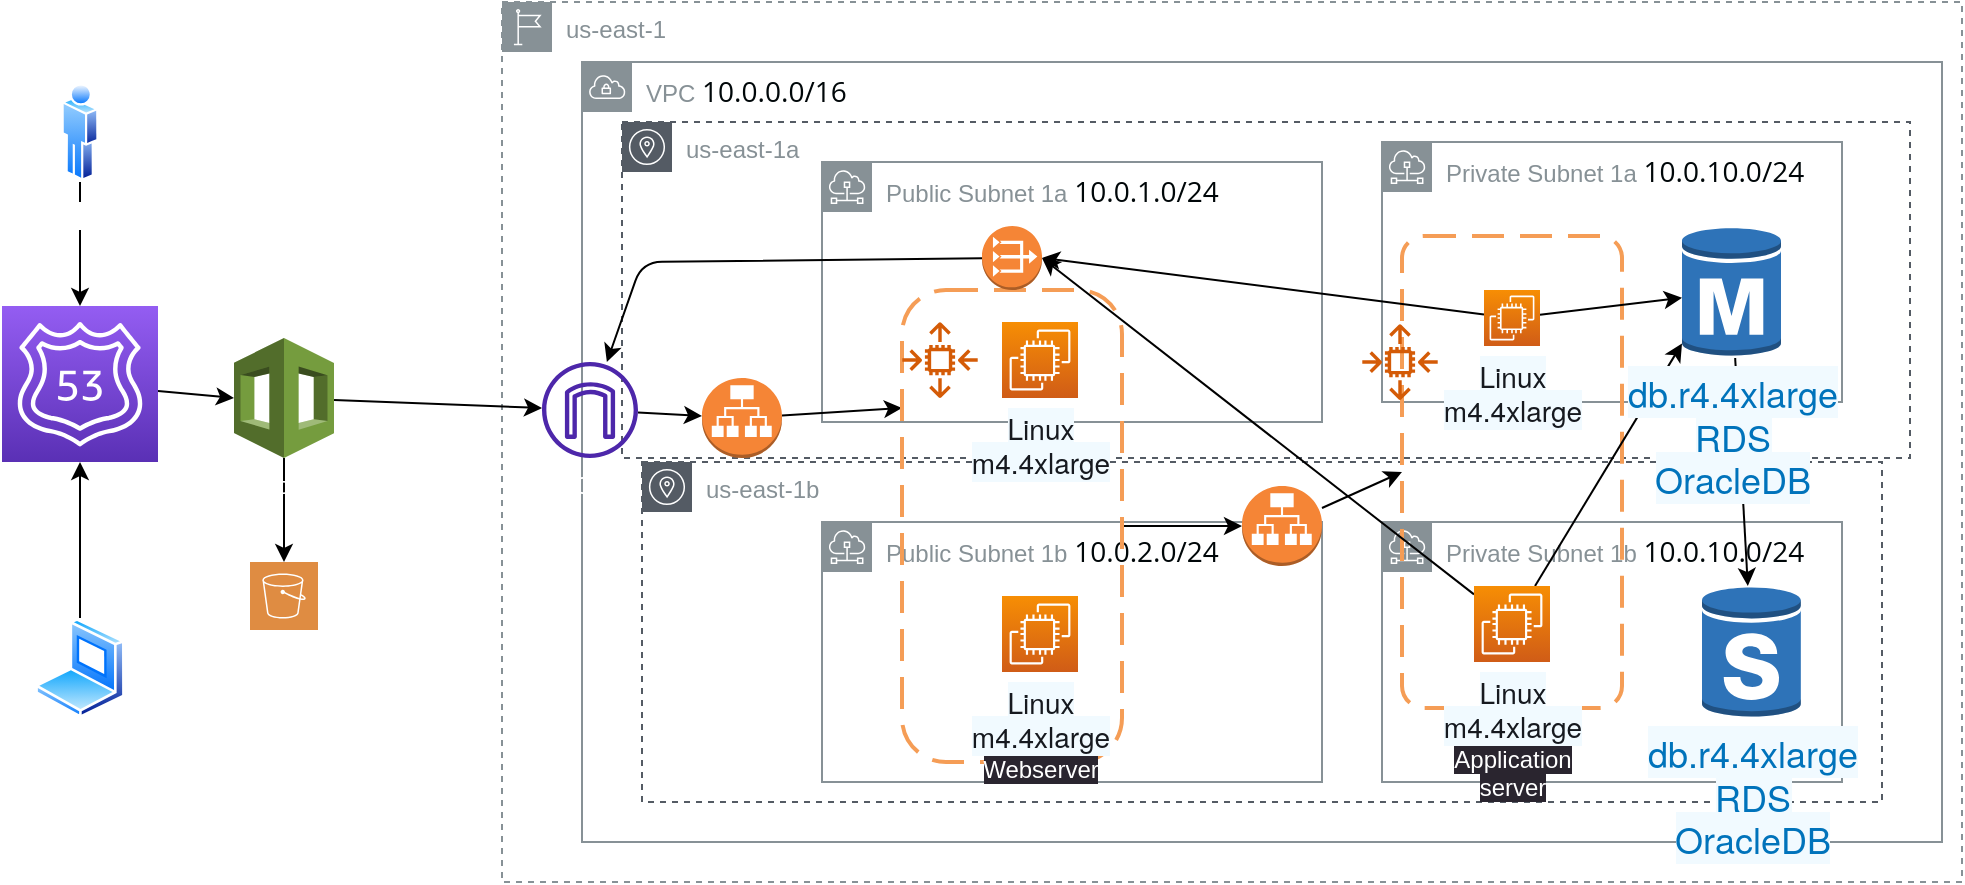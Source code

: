 <mxfile>
    <diagram id="ng4o1Q0GjPp3EpCTElgN" name="Page-1">
        <mxGraphModel dx="2066" dy="787" grid="1" gridSize="10" guides="1" tooltips="1" connect="1" arrows="1" fold="1" page="1" pageScale="1" pageWidth="850" pageHeight="1100" math="0" shadow="0">
            <root>
                <mxCell id="0"/>
                <mxCell id="1" parent="0"/>
                <mxCell id="6" value="us-east-1" style="sketch=0;outlineConnect=0;gradientColor=none;html=1;whiteSpace=wrap;fontSize=12;fontStyle=0;shape=mxgraph.aws4.group;grIcon=mxgraph.aws4.group_region;strokeColor=#879196;fillColor=none;verticalAlign=top;align=left;spacingLeft=30;fontColor=#879196;dashed=1;" parent="1" vertex="1">
                    <mxGeometry x="60" y="150" width="730" height="440" as="geometry"/>
                </mxCell>
                <mxCell id="3" value="VPC&amp;nbsp;&lt;span style=&quot;color: rgb(0, 7, 9); font-family: &amp;quot;Open Sans&amp;quot;, sans-serif; font-size: 14px; background-color: rgb(255, 255, 255);&quot;&gt;10.0.0.0/16&lt;/span&gt;" style="sketch=0;outlineConnect=0;gradientColor=none;html=1;whiteSpace=wrap;fontSize=12;fontStyle=0;shape=mxgraph.aws4.group;grIcon=mxgraph.aws4.group_vpc;strokeColor=#879196;fillColor=none;verticalAlign=top;align=left;spacingLeft=30;fontColor=#879196;dashed=0;" parent="1" vertex="1">
                    <mxGeometry x="100" y="180" width="680" height="390" as="geometry"/>
                </mxCell>
                <mxCell id="4" value="&lt;span style=&quot;color: rgb(135, 145, 150);&quot;&gt;us-east-1a&amp;nbsp;&lt;/span&gt;" style="sketch=0;outlineConnect=0;gradientColor=none;html=1;whiteSpace=wrap;fontSize=12;fontStyle=0;shape=mxgraph.aws4.group;grIcon=mxgraph.aws4.group_availability_zone;strokeColor=#545B64;fillColor=none;verticalAlign=top;align=left;spacingLeft=30;fontColor=#545B64;dashed=1;" parent="1" vertex="1">
                    <mxGeometry x="120" y="210" width="644" height="168" as="geometry"/>
                </mxCell>
                <mxCell id="5" value="&lt;span style=&quot;color: rgb(135, 145, 150);&quot;&gt;us-east-1b&amp;nbsp;&lt;/span&gt;" style="sketch=0;outlineConnect=0;gradientColor=none;html=1;whiteSpace=wrap;fontSize=12;fontStyle=0;shape=mxgraph.aws4.group;grIcon=mxgraph.aws4.group_availability_zone;strokeColor=#545B64;fillColor=none;verticalAlign=top;align=left;spacingLeft=30;fontColor=#545B64;dashed=1;" parent="1" vertex="1">
                    <mxGeometry x="130" y="380" width="620" height="170" as="geometry"/>
                </mxCell>
                <mxCell id="7" value="Private Subnet 1a&amp;nbsp;&lt;span style=&quot;color: rgb(0, 7, 9); font-family: &amp;quot;Open Sans&amp;quot;, sans-serif; font-size: 14px; background-color: rgb(255, 255, 255);&quot;&gt;10.0.10.0/24&lt;/span&gt;" style="sketch=0;outlineConnect=0;gradientColor=none;html=1;whiteSpace=wrap;fontSize=12;fontStyle=0;shape=mxgraph.aws4.group;grIcon=mxgraph.aws4.group_subnet;strokeColor=#879196;fillColor=none;verticalAlign=top;align=left;spacingLeft=30;fontColor=#879196;dashed=0;" parent="1" vertex="1">
                    <mxGeometry x="500" y="220" width="230" height="130" as="geometry"/>
                </mxCell>
                <mxCell id="8" value="Private Subnet 1b&amp;nbsp;&lt;span style=&quot;color: rgb(0, 7, 9); font-family: &amp;quot;Open Sans&amp;quot;, sans-serif; font-size: 14px; background-color: rgb(255, 255, 255);&quot;&gt;10.0.10.0/24&lt;/span&gt;" style="sketch=0;outlineConnect=0;gradientColor=none;html=1;whiteSpace=wrap;fontSize=12;fontStyle=0;shape=mxgraph.aws4.group;grIcon=mxgraph.aws4.group_subnet;strokeColor=#879196;fillColor=none;verticalAlign=top;align=left;spacingLeft=30;fontColor=#879196;dashed=0;" parent="1" vertex="1">
                    <mxGeometry x="500" y="410" width="230" height="130" as="geometry"/>
                </mxCell>
                <mxCell id="9" value="Public Subnet 1a&amp;nbsp;&lt;span style=&quot;color: rgb(0, 7, 9); font-family: &amp;quot;Open Sans&amp;quot;, sans-serif; font-size: 14px; background-color: rgb(255, 255, 255);&quot;&gt;10.0.1.0/24&lt;/span&gt;" style="sketch=0;outlineConnect=0;gradientColor=none;html=1;whiteSpace=wrap;fontSize=12;fontStyle=0;shape=mxgraph.aws4.group;grIcon=mxgraph.aws4.group_subnet;strokeColor=#879196;fillColor=none;verticalAlign=top;align=left;spacingLeft=30;fontColor=#879196;dashed=0;" parent="1" vertex="1">
                    <mxGeometry x="220" y="230" width="250" height="130" as="geometry"/>
                </mxCell>
                <mxCell id="10" value="Public Subnet 1b&amp;nbsp;&lt;span style=&quot;color: rgb(0, 7, 9); font-family: &amp;quot;Open Sans&amp;quot;, sans-serif; font-size: 14px; background-color: rgb(255, 255, 255);&quot;&gt;10.0.2.0/24&lt;/span&gt;" style="sketch=0;outlineConnect=0;gradientColor=none;html=1;whiteSpace=wrap;fontSize=12;fontStyle=0;shape=mxgraph.aws4.group;grIcon=mxgraph.aws4.group_subnet;strokeColor=#879196;fillColor=none;verticalAlign=top;align=left;spacingLeft=30;fontColor=#879196;dashed=0;" parent="1" vertex="1">
                    <mxGeometry x="220" y="410" width="250" height="130" as="geometry"/>
                </mxCell>
                <mxCell id="30" style="edgeStyle=none;html=1;fontColor=#FFFFFF;" parent="1" source="22" target="28" edge="1">
                    <mxGeometry relative="1" as="geometry"/>
                </mxCell>
                <mxCell id="23" value="" style="rounded=1;arcSize=10;dashed=1;strokeColor=#F59D56;fillColor=none;gradientColor=none;dashPattern=8 4;strokeWidth=2;fontColor=#FFFFFF;" parent="1" vertex="1">
                    <mxGeometry x="510" y="267" width="110" height="236" as="geometry"/>
                </mxCell>
                <mxCell id="31" style="edgeStyle=none;html=1;fontColor=#FFFFFF;" parent="1" source="25" target="14" edge="1">
                    <mxGeometry relative="1" as="geometry"/>
                </mxCell>
                <mxCell id="32" style="edgeStyle=none;html=1;fontColor=#FFFFFF;" parent="1" source="25" target="24" edge="1">
                    <mxGeometry relative="1" as="geometry"/>
                </mxCell>
                <mxCell id="27" style="edgeStyle=none;html=1;entryX=0;entryY=0.25;entryDx=0;entryDy=0;fontColor=#FFFFFF;" parent="1" source="26" target="22" edge="1">
                    <mxGeometry relative="1" as="geometry"/>
                </mxCell>
                <mxCell id="29" style="edgeStyle=none;html=1;entryX=0;entryY=0.5;entryDx=0;entryDy=0;fontColor=#FFFFFF;" parent="1" source="28" target="23" edge="1">
                    <mxGeometry relative="1" as="geometry"/>
                </mxCell>
                <mxCell id="39" style="edgeStyle=none;html=1;entryX=0.5;entryY=0;entryDx=0;entryDy=0;entryPerimeter=0;fontColor=#FFFFFF;" parent="1" source="33" target="35" edge="1">
                    <mxGeometry relative="1" as="geometry"/>
                </mxCell>
                <mxCell id="36" style="edgeStyle=none;html=1;entryX=0.5;entryY=1;entryDx=0;entryDy=0;entryPerimeter=0;fontColor=#FFFFFF;" parent="1" source="34" target="35" edge="1">
                    <mxGeometry relative="1" as="geometry"/>
                </mxCell>
                <mxCell id="40" style="edgeStyle=none;html=1;entryX=0;entryY=0.5;entryDx=0;entryDy=0;entryPerimeter=0;fontColor=#FFFFFF;" parent="1" source="35" target="25" edge="1">
                    <mxGeometry relative="1" as="geometry"/>
                </mxCell>
                <mxCell id="22" value="" style="rounded=1;arcSize=20;dashed=1;strokeColor=#F59D56;fillColor=none;gradientColor=none;dashPattern=8 4;strokeWidth=2;fontColor=#FFFFFF;" parent="1" vertex="1">
                    <mxGeometry x="260" y="294" width="110" height="236" as="geometry"/>
                </mxCell>
                <mxCell id="42" style="edgeStyle=none;html=1;fontColor=#FFFFFF;" parent="1" source="13" target="14" edge="1">
                    <mxGeometry relative="1" as="geometry">
                        <Array as="points">
                            <mxPoint x="130" y="280"/>
                        </Array>
                    </mxGeometry>
                </mxCell>
                <mxCell id="43" style="edgeStyle=none;html=1;fontColor=#FFFFFF;" parent="1" source="14" target="26" edge="1">
                    <mxGeometry relative="1" as="geometry"/>
                </mxCell>
                <mxCell id="44" style="edgeStyle=none;html=1;entryX=1;entryY=0.5;entryDx=0;entryDy=0;entryPerimeter=0;fontColor=#FFFFFF;" parent="1" source="20" target="13" edge="1">
                    <mxGeometry relative="1" as="geometry"/>
                </mxCell>
                <mxCell id="45" style="edgeStyle=none;html=1;entryX=1;entryY=0.5;entryDx=0;entryDy=0;entryPerimeter=0;fontColor=#FFFFFF;" parent="1" source="19" target="13" edge="1">
                    <mxGeometry relative="1" as="geometry"/>
                </mxCell>
                <mxCell id="46" style="edgeStyle=none;html=1;fontColor=#FFFFFF;" parent="1" source="19" target="11" edge="1">
                    <mxGeometry relative="1" as="geometry"/>
                </mxCell>
                <mxCell id="47" style="edgeStyle=none;html=1;entryX=0;entryY=0.89;entryDx=0;entryDy=0;entryPerimeter=0;fontColor=#FFFFFF;" parent="1" source="20" target="11" edge="1">
                    <mxGeometry relative="1" as="geometry"/>
                </mxCell>
                <mxCell id="48" style="edgeStyle=none;html=1;fontColor=#FFFFFF;" parent="1" source="11" target="12" edge="1">
                    <mxGeometry relative="1" as="geometry"/>
                </mxCell>
                <mxCell id="41" value="compute" parent="0"/>
                <mxCell id="28" value="" style="outlineConnect=0;dashed=0;verticalLabelPosition=bottom;verticalAlign=top;align=center;html=1;shape=mxgraph.aws3.application_load_balancer;fillColor=#F58536;gradientColor=none;fontColor=#FFFFFF;" parent="41" vertex="1">
                    <mxGeometry x="430" y="392" width="40" height="40" as="geometry"/>
                </mxCell>
                <mxCell id="26" value="" style="outlineConnect=0;dashed=0;verticalLabelPosition=bottom;verticalAlign=top;align=center;html=1;shape=mxgraph.aws3.application_load_balancer;fillColor=#F58536;gradientColor=none;fontColor=#FFFFFF;" parent="41" vertex="1">
                    <mxGeometry x="160" y="338" width="40" height="40" as="geometry"/>
                </mxCell>
                <mxCell id="25" value="CloudFormation" style="outlineConnect=0;dashed=0;verticalLabelPosition=bottom;verticalAlign=top;align=center;html=1;shape=mxgraph.aws3.cloudformation;fillColor=#759C3E;gradientColor=none;fontColor=#FFFFFF;" parent="41" vertex="1">
                    <mxGeometry x="-74" y="318" width="50" height="60" as="geometry"/>
                </mxCell>
                <mxCell id="24" value="S3" style="sketch=0;pointerEvents=1;shadow=0;dashed=0;html=1;strokeColor=none;fillColor=#DF8C42;labelPosition=center;verticalLabelPosition=bottom;verticalAlign=top;align=center;outlineConnect=0;shape=mxgraph.veeam2.aws_s3;fontColor=#FFFFFF;" parent="41" vertex="1">
                    <mxGeometry x="-66" y="430" width="34" height="34" as="geometry"/>
                </mxCell>
                <mxCell id="35" value="" style="sketch=0;points=[[0,0,0],[0.25,0,0],[0.5,0,0],[0.75,0,0],[1,0,0],[0,1,0],[0.25,1,0],[0.5,1,0],[0.75,1,0],[1,1,0],[0,0.25,0],[0,0.5,0],[0,0.75,0],[1,0.25,0],[1,0.5,0],[1,0.75,0]];outlineConnect=0;fontColor=#232F3E;gradientColor=#945DF2;gradientDirection=north;fillColor=#5A30B5;strokeColor=#ffffff;dashed=0;verticalLabelPosition=bottom;verticalAlign=top;align=center;html=1;fontSize=12;fontStyle=0;aspect=fixed;shape=mxgraph.aws4.resourceIcon;resIcon=mxgraph.aws4.route_53;" parent="41" vertex="1">
                    <mxGeometry x="-190" y="302" width="78" height="78" as="geometry"/>
                </mxCell>
                <mxCell id="34" value="CLIENT" style="aspect=fixed;perimeter=ellipsePerimeter;html=1;align=center;shadow=0;dashed=0;spacingTop=3;image;image=img/lib/active_directory/laptop_client.svg;fontColor=#FFFFFF;" parent="41" vertex="1">
                    <mxGeometry x="-173.5" y="458" width="45" height="50" as="geometry"/>
                </mxCell>
                <mxCell id="33" value="USER" style="aspect=fixed;perimeter=ellipsePerimeter;html=1;align=center;shadow=0;dashed=0;spacingTop=3;image;image=img/lib/active_directory/user.svg;fontColor=#FFFFFF;" parent="41" vertex="1">
                    <mxGeometry x="-160.25" y="190" width="18.5" height="50" as="geometry"/>
                </mxCell>
                <mxCell id="14" value="&lt;font color=&quot;#ffffff&quot;&gt;IGW&lt;/font&gt;" style="sketch=0;outlineConnect=0;fontColor=#232F3E;gradientColor=none;fillColor=#4D27AA;strokeColor=none;dashed=0;verticalLabelPosition=bottom;verticalAlign=top;align=center;html=1;fontSize=12;fontStyle=0;aspect=fixed;pointerEvents=1;shape=mxgraph.aws4.internet_gateway;" parent="41" vertex="1">
                    <mxGeometry x="80" y="330" width="48" height="48" as="geometry"/>
                </mxCell>
                <mxCell id="11" value="&lt;span style=&quot;color: rgb(0, 115, 187); font-family: &amp;quot;Amazon Ember&amp;quot;, &amp;quot;Helvetica Neue&amp;quot;, Roboto, Arial, sans-serif; font-size: 18px; text-align: left; background-color: rgb(241, 250, 255);&quot;&gt;db.r4.4xlarge&lt;br&gt;RDS&lt;br&gt;OracleDB&lt;br&gt;&lt;/span&gt;" style="outlineConnect=0;dashed=0;verticalLabelPosition=bottom;verticalAlign=top;align=center;html=1;shape=mxgraph.aws3.rds_db_instance;fillColor=#2E73B8;gradientColor=none;" parent="41" vertex="1">
                    <mxGeometry x="650" y="262" width="49.5" height="66" as="geometry"/>
                </mxCell>
                <mxCell id="12" value="&lt;span style=&quot;color: rgb(0, 115, 187); font-family: &amp;quot;Amazon Ember&amp;quot;, &amp;quot;Helvetica Neue&amp;quot;, Roboto, Arial, sans-serif; font-size: 18px; text-align: left; background-color: rgb(241, 250, 255);&quot;&gt;db.r4.4xlarge&lt;/span&gt;&lt;br style=&quot;color: rgb(0, 115, 187); font-family: &amp;quot;Amazon Ember&amp;quot;, &amp;quot;Helvetica Neue&amp;quot;, Roboto, Arial, sans-serif; font-size: 18px; text-align: left;&quot;&gt;&lt;span style=&quot;color: rgb(0, 115, 187); font-family: &amp;quot;Amazon Ember&amp;quot;, &amp;quot;Helvetica Neue&amp;quot;, Roboto, Arial, sans-serif; font-size: 18px; text-align: left; background-color: rgb(241, 250, 255);&quot;&gt;RDS&lt;br&gt;OracleDB&lt;/span&gt;" style="outlineConnect=0;dashed=0;verticalLabelPosition=bottom;verticalAlign=top;align=center;html=1;shape=mxgraph.aws3.rds_db_instance_standby_multi_az;fillColor=#2E73B8;gradientColor=none;" parent="41" vertex="1">
                    <mxGeometry x="660" y="442" width="49.5" height="66" as="geometry"/>
                </mxCell>
                <mxCell id="13" value="" style="outlineConnect=0;dashed=0;verticalLabelPosition=bottom;verticalAlign=top;align=center;html=1;shape=mxgraph.aws3.vpc_nat_gateway;fillColor=#F58536;gradientColor=none;" parent="41" vertex="1">
                    <mxGeometry x="300" y="262" width="30" height="32" as="geometry"/>
                </mxCell>
                <mxCell id="17" value="&lt;span style=&quot;color: rgb(255, 255, 255); font-family: Helvetica; font-size: 12px; font-style: normal; font-variant-ligatures: normal; font-variant-caps: normal; font-weight: 400; letter-spacing: normal; orphans: 2; text-align: center; text-indent: 0px; text-transform: none; widows: 2; word-spacing: 0px; -webkit-text-stroke-width: 0px; background-color: rgb(42, 37, 47); text-decoration-thickness: initial; text-decoration-style: initial; text-decoration-color: initial; float: none; display: inline !important;&quot;&gt;&lt;span style=&quot;color: rgb(22, 25, 31); font-family: &amp;quot;Amazon Ember&amp;quot;, &amp;quot;Helvetica Neue&amp;quot;, Roboto, Arial, sans-serif; font-size: 14px; text-align: left; background-color: rgb(241, 250, 255);&quot;&gt;Linux&lt;/span&gt;&lt;br style=&quot;color: rgb(22, 25, 31); font-family: &amp;quot;Amazon Ember&amp;quot;, &amp;quot;Helvetica Neue&amp;quot;, Roboto, Arial, sans-serif; font-size: 14px; text-align: left;&quot;&gt;&lt;span style=&quot;color: rgb(22, 25, 31); font-family: &amp;quot;Amazon Ember&amp;quot;, &amp;quot;Helvetica Neue&amp;quot;, Roboto, Arial, sans-serif; font-size: 14px; text-align: left; background-color: rgb(241, 250, 255);&quot;&gt;m4.4xlarge&lt;br&gt;&lt;/span&gt;Webserver&lt;/span&gt;" style="sketch=0;points=[[0,0,0],[0.25,0,0],[0.5,0,0],[0.75,0,0],[1,0,0],[0,1,0],[0.25,1,0],[0.5,1,0],[0.75,1,0],[1,1,0],[0,0.25,0],[0,0.5,0],[0,0.75,0],[1,0.25,0],[1,0.5,0],[1,0.75,0]];outlineConnect=0;fontColor=#232F3E;gradientColor=#F78E04;gradientDirection=north;fillColor=#D05C17;strokeColor=#ffffff;dashed=0;verticalLabelPosition=bottom;verticalAlign=top;align=center;html=1;fontSize=12;fontStyle=0;aspect=fixed;shape=mxgraph.aws4.resourceIcon;resIcon=mxgraph.aws4.ec2;" parent="41" vertex="1">
                    <mxGeometry x="310" y="447" width="38" height="38" as="geometry"/>
                </mxCell>
                <mxCell id="16" value="&lt;span style=&quot;color: rgb(22, 25, 31); font-family: &amp;quot;Amazon Ember&amp;quot;, &amp;quot;Helvetica Neue&amp;quot;, Roboto, Arial, sans-serif; font-size: 14px; text-align: left; background-color: rgb(241, 250, 255);&quot;&gt;Linux&lt;br&gt;m4.4xlarge&lt;/span&gt;&lt;font color=&quot;#ffffff&quot;&gt;&lt;br&gt;Webserver&lt;/font&gt;" style="sketch=0;points=[[0,0,0],[0.25,0,0],[0.5,0,0],[0.75,0,0],[1,0,0],[0,1,0],[0.25,1,0],[0.5,1,0],[0.75,1,0],[1,1,0],[0,0.25,0],[0,0.5,0],[0,0.75,0],[1,0.25,0],[1,0.5,0],[1,0.75,0]];outlineConnect=0;fontColor=#232F3E;gradientColor=#F78E04;gradientDirection=north;fillColor=#D05C17;strokeColor=#ffffff;dashed=0;verticalLabelPosition=bottom;verticalAlign=top;align=center;html=1;fontSize=12;fontStyle=0;aspect=fixed;shape=mxgraph.aws4.resourceIcon;resIcon=mxgraph.aws4.ec2;" parent="41" vertex="1">
                    <mxGeometry x="310" y="310" width="38" height="38" as="geometry"/>
                </mxCell>
                <mxCell id="15" value="" style="sketch=0;outlineConnect=0;fontColor=#232F3E;gradientColor=none;fillColor=#D45B07;strokeColor=none;dashed=0;verticalLabelPosition=bottom;verticalAlign=top;align=center;html=1;fontSize=12;fontStyle=0;aspect=fixed;pointerEvents=1;shape=mxgraph.aws4.auto_scaling2;" parent="41" vertex="1">
                    <mxGeometry x="260" y="310" width="38" height="38" as="geometry"/>
                </mxCell>
                <mxCell id="18" value="" style="sketch=0;outlineConnect=0;fontColor=#232F3E;gradientColor=none;fillColor=#D45B07;strokeColor=none;dashed=0;verticalLabelPosition=bottom;verticalAlign=top;align=center;html=1;fontSize=12;fontStyle=0;aspect=fixed;pointerEvents=1;shape=mxgraph.aws4.auto_scaling2;" parent="41" vertex="1">
                    <mxGeometry x="490" y="311" width="38" height="38" as="geometry"/>
                </mxCell>
                <mxCell id="19" value="&lt;span style=&quot;color: rgb(22, 25, 31); font-family: &amp;quot;Amazon Ember&amp;quot;, &amp;quot;Helvetica Neue&amp;quot;, Roboto, Arial, sans-serif; font-size: 14px; text-align: left; background-color: rgb(241, 250, 255);&quot;&gt;Linux&lt;/span&gt;&lt;br style=&quot;color: rgb(22, 25, 31); font-family: &amp;quot;Amazon Ember&amp;quot;, &amp;quot;Helvetica Neue&amp;quot;, Roboto, Arial, sans-serif; font-size: 14px; text-align: left;&quot;&gt;&lt;span style=&quot;color: rgb(22, 25, 31); font-family: &amp;quot;Amazon Ember&amp;quot;, &amp;quot;Helvetica Neue&amp;quot;, Roboto, Arial, sans-serif; font-size: 14px; text-align: left; background-color: rgb(241, 250, 255);&quot;&gt;m4.4xlarge&lt;br&gt;&lt;/span&gt;&lt;font color=&quot;#ffffff&quot;&gt;Application&lt;br&gt;server&lt;/font&gt;" style="sketch=0;points=[[0,0,0],[0.25,0,0],[0.5,0,0],[0.75,0,0],[1,0,0],[0,1,0],[0.25,1,0],[0.5,1,0],[0.75,1,0],[1,1,0],[0,0.25,0],[0,0.5,0],[0,0.75,0],[1,0.25,0],[1,0.5,0],[1,0.75,0]];outlineConnect=0;fontColor=#232F3E;gradientColor=#F78E04;gradientDirection=north;fillColor=#D05C17;strokeColor=#ffffff;dashed=0;verticalLabelPosition=bottom;verticalAlign=top;align=center;html=1;fontSize=12;fontStyle=0;aspect=fixed;shape=mxgraph.aws4.resourceIcon;resIcon=mxgraph.aws4.ec2;" parent="41" vertex="1">
                    <mxGeometry x="551" y="294" width="28" height="28" as="geometry"/>
                </mxCell>
                <mxCell id="20" value="&lt;span style=&quot;color: rgb(255, 255, 255); font-family: Helvetica; font-size: 12px; font-style: normal; font-variant-ligatures: normal; font-variant-caps: normal; font-weight: 400; letter-spacing: normal; orphans: 2; text-align: center; text-indent: 0px; text-transform: none; widows: 2; word-spacing: 0px; -webkit-text-stroke-width: 0px; background-color: rgb(42, 37, 47); text-decoration-thickness: initial; text-decoration-style: initial; text-decoration-color: initial; float: none; display: inline !important;&quot;&gt;&lt;span style=&quot;color: rgb(22, 25, 31); font-family: &amp;quot;Amazon Ember&amp;quot;, &amp;quot;Helvetica Neue&amp;quot;, Roboto, Arial, sans-serif; font-size: 14px; text-align: left; background-color: rgb(241, 250, 255);&quot;&gt;Linux&lt;/span&gt;&lt;br style=&quot;color: rgb(22, 25, 31); font-family: &amp;quot;Amazon Ember&amp;quot;, &amp;quot;Helvetica Neue&amp;quot;, Roboto, Arial, sans-serif; font-size: 14px; text-align: left;&quot;&gt;&lt;span style=&quot;color: rgb(22, 25, 31); font-family: &amp;quot;Amazon Ember&amp;quot;, &amp;quot;Helvetica Neue&amp;quot;, Roboto, Arial, sans-serif; font-size: 14px; text-align: left; background-color: rgb(241, 250, 255);&quot;&gt;m4.4xlarge&lt;br&gt;&lt;/span&gt;Application&lt;/span&gt;&lt;br style=&quot;border-color: rgb(0, 0, 0); color: rgb(255, 255, 255); font-family: Helvetica; font-size: 12px; font-style: normal; font-variant-ligatures: normal; font-variant-caps: normal; font-weight: 400; letter-spacing: normal; orphans: 2; text-align: center; text-indent: 0px; text-transform: none; widows: 2; word-spacing: 0px; -webkit-text-stroke-width: 0px; background-color: rgb(42, 37, 47); text-decoration-thickness: initial; text-decoration-style: initial; text-decoration-color: initial;&quot;&gt;&lt;span style=&quot;color: rgb(255, 255, 255); font-family: Helvetica; font-size: 12px; font-style: normal; font-variant-ligatures: normal; font-variant-caps: normal; font-weight: 400; letter-spacing: normal; orphans: 2; text-align: center; text-indent: 0px; text-transform: none; widows: 2; word-spacing: 0px; -webkit-text-stroke-width: 0px; background-color: rgb(42, 37, 47); text-decoration-thickness: initial; text-decoration-style: initial; text-decoration-color: initial; float: none; display: inline !important;&quot;&gt;server&lt;/span&gt;" style="sketch=0;points=[[0,0,0],[0.25,0,0],[0.5,0,0],[0.75,0,0],[1,0,0],[0,1,0],[0.25,1,0],[0.5,1,0],[0.75,1,0],[1,1,0],[0,0.25,0],[0,0.5,0],[0,0.75,0],[1,0.25,0],[1,0.5,0],[1,0.75,0]];outlineConnect=0;fontColor=#232F3E;gradientColor=#F78E04;gradientDirection=north;fillColor=#D05C17;strokeColor=#ffffff;dashed=0;verticalLabelPosition=bottom;verticalAlign=top;align=center;html=1;fontSize=12;fontStyle=0;aspect=fixed;shape=mxgraph.aws4.resourceIcon;resIcon=mxgraph.aws4.ec2;" parent="41" vertex="1">
                    <mxGeometry x="546" y="442" width="38" height="38" as="geometry"/>
                </mxCell>
            </root>
        </mxGraphModel>
    </diagram>
</mxfile>